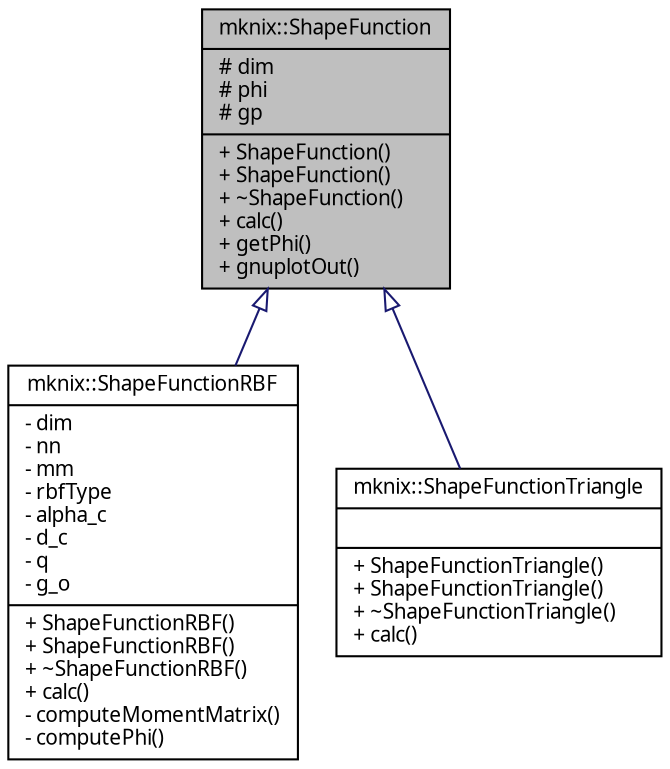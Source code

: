 digraph G
{
  edge [fontname="FreeSans.ttf",fontsize=10,labelfontname="FreeSans.ttf",labelfontsize=10];
  node [fontname="FreeSans.ttf",fontsize=10,shape=record];
  Node1 [label="{mknix::ShapeFunction\n|# dim\l# phi\l# gp\l|+ ShapeFunction()\l+ ShapeFunction()\l+ ~ShapeFunction()\l+ calc()\l+ getPhi()\l+ gnuplotOut()\l}",height=0.2,width=0.4,color="black", fillcolor="grey75", style="filled" fontcolor="black"];
  Node1 -> Node2 [dir=back,color="midnightblue",fontsize=10,style="solid",arrowtail="empty"];
  Node2 [label="{mknix::ShapeFunctionRBF\n|- dim\l- nn\l- mm\l- rbfType\l- alpha_c\l- d_c\l- q\l- g_o\l|+ ShapeFunctionRBF()\l+ ShapeFunctionRBF()\l+ ~ShapeFunctionRBF()\l+ calc()\l- computeMomentMatrix()\l- computePhi()\l}",height=0.2,width=0.4,color="black", fillcolor="white", style="filled",URL="$classmknix_1_1ShapeFunctionRBF.html"];
  Node1 -> Node3 [dir=back,color="midnightblue",fontsize=10,style="solid",arrowtail="empty"];
  Node3 [label="{mknix::ShapeFunctionTriangle\n||+ ShapeFunctionTriangle()\l+ ShapeFunctionTriangle()\l+ ~ShapeFunctionTriangle()\l+ calc()\l}",height=0.2,width=0.4,color="black", fillcolor="white", style="filled",URL="$classmknix_1_1ShapeFunctionTriangle.html"];
}
